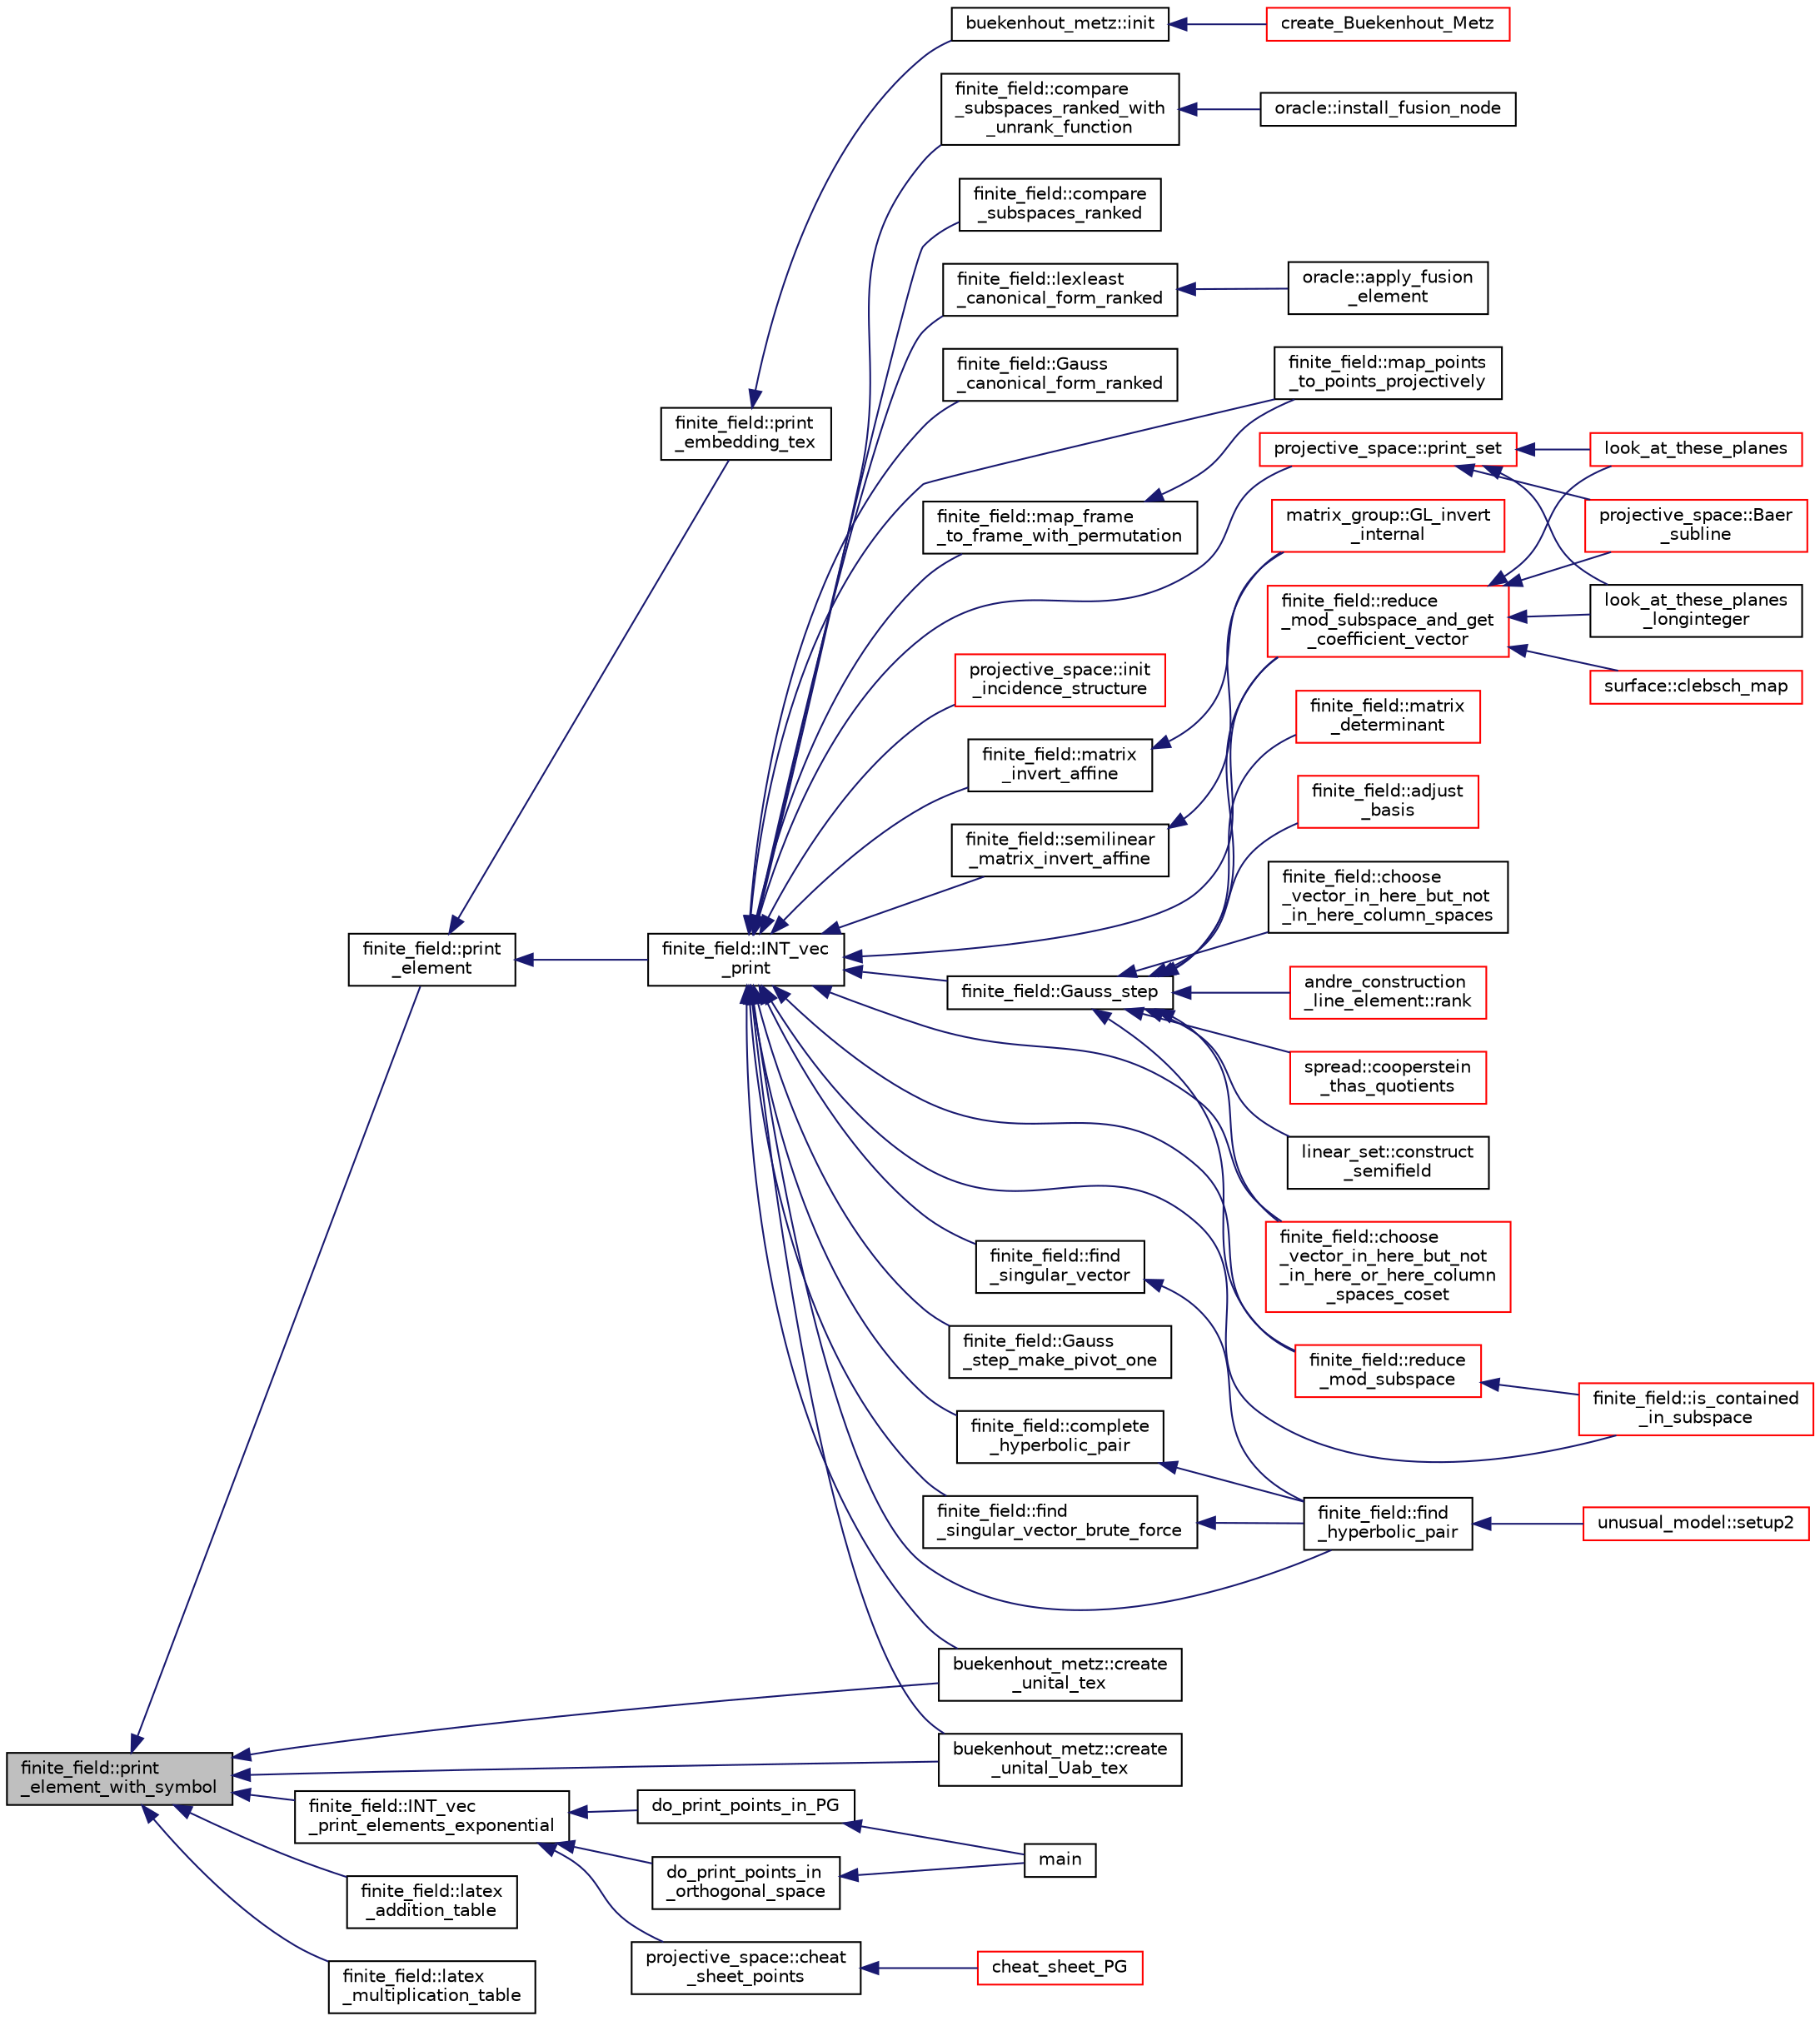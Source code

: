 digraph "finite_field::print_element_with_symbol"
{
  edge [fontname="Helvetica",fontsize="10",labelfontname="Helvetica",labelfontsize="10"];
  node [fontname="Helvetica",fontsize="10",shape=record];
  rankdir="LR";
  Node15960 [label="finite_field::print\l_element_with_symbol",height=0.2,width=0.4,color="black", fillcolor="grey75", style="filled", fontcolor="black"];
  Node15960 -> Node15961 [dir="back",color="midnightblue",fontsize="10",style="solid",fontname="Helvetica"];
  Node15961 [label="finite_field::print\l_element",height=0.2,width=0.4,color="black", fillcolor="white", style="filled",URL="$df/d5a/classfinite__field.html#ab7d1f59c043d7696b8b47c92d0fedad5"];
  Node15961 -> Node15962 [dir="back",color="midnightblue",fontsize="10",style="solid",fontname="Helvetica"];
  Node15962 [label="finite_field::print\l_embedding_tex",height=0.2,width=0.4,color="black", fillcolor="white", style="filled",URL="$df/d5a/classfinite__field.html#add368646c7d9f72fab0910e6328f4afd"];
  Node15962 -> Node15963 [dir="back",color="midnightblue",fontsize="10",style="solid",fontname="Helvetica"];
  Node15963 [label="buekenhout_metz::init",height=0.2,width=0.4,color="black", fillcolor="white", style="filled",URL="$d8/d98/classbuekenhout__metz.html#a9a784ac5ef293953fbf1c53419c6d02b"];
  Node15963 -> Node15964 [dir="back",color="midnightblue",fontsize="10",style="solid",fontname="Helvetica"];
  Node15964 [label="create_Buekenhout_Metz",height=0.2,width=0.4,color="red", fillcolor="white", style="filled",URL="$df/d74/tl__geometry_8h.html#a78309855776389326c2be56b2c5c1f0c"];
  Node15961 -> Node15966 [dir="back",color="midnightblue",fontsize="10",style="solid",fontname="Helvetica"];
  Node15966 [label="finite_field::INT_vec\l_print",height=0.2,width=0.4,color="black", fillcolor="white", style="filled",URL="$df/d5a/classfinite__field.html#a9c33a61dedc197e37b014b6f8dc07f06"];
  Node15966 -> Node15967 [dir="back",color="midnightblue",fontsize="10",style="solid",fontname="Helvetica"];
  Node15967 [label="finite_field::semilinear\l_matrix_invert_affine",height=0.2,width=0.4,color="black", fillcolor="white", style="filled",URL="$df/d5a/classfinite__field.html#a23db70e745bf22d230da684440e1fc59"];
  Node15967 -> Node15968 [dir="back",color="midnightblue",fontsize="10",style="solid",fontname="Helvetica"];
  Node15968 [label="matrix_group::GL_invert\l_internal",height=0.2,width=0.4,color="red", fillcolor="white", style="filled",URL="$d3/ded/classmatrix__group.html#ab2b9f8046dee535722e07a92ec3ab0b6"];
  Node15966 -> Node16287 [dir="back",color="midnightblue",fontsize="10",style="solid",fontname="Helvetica"];
  Node16287 [label="finite_field::matrix\l_invert_affine",height=0.2,width=0.4,color="black", fillcolor="white", style="filled",URL="$df/d5a/classfinite__field.html#a716c202ca9fcee1911e330f4a5bdba38"];
  Node16287 -> Node15968 [dir="back",color="midnightblue",fontsize="10",style="solid",fontname="Helvetica"];
  Node15966 -> Node16288 [dir="back",color="midnightblue",fontsize="10",style="solid",fontname="Helvetica"];
  Node16288 [label="finite_field::Gauss_step",height=0.2,width=0.4,color="black", fillcolor="white", style="filled",URL="$df/d5a/classfinite__field.html#a888228cd0bdf000bd4d44cf4d1ad62ce"];
  Node16288 -> Node16289 [dir="back",color="midnightblue",fontsize="10",style="solid",fontname="Helvetica"];
  Node16289 [label="linear_set::construct\l_semifield",height=0.2,width=0.4,color="black", fillcolor="white", style="filled",URL="$dd/d86/classlinear__set.html#ab54b164771526ae8d687751aa2d1a9ce"];
  Node16288 -> Node16290 [dir="back",color="midnightblue",fontsize="10",style="solid",fontname="Helvetica"];
  Node16290 [label="finite_field::matrix\l_determinant",height=0.2,width=0.4,color="red", fillcolor="white", style="filled",URL="$df/d5a/classfinite__field.html#abeeee303bfbc054f2dcac4981ecab9ce"];
  Node16288 -> Node16295 [dir="back",color="midnightblue",fontsize="10",style="solid",fontname="Helvetica"];
  Node16295 [label="finite_field::reduce\l_mod_subspace_and_get\l_coefficient_vector",height=0.2,width=0.4,color="red", fillcolor="white", style="filled",URL="$df/d5a/classfinite__field.html#a544f968b15eb1f702097f41e01db256a"];
  Node16295 -> Node16296 [dir="back",color="midnightblue",fontsize="10",style="solid",fontname="Helvetica"];
  Node16296 [label="look_at_these_planes\l_longinteger",height=0.2,width=0.4,color="black", fillcolor="white", style="filled",URL="$da/d90/analyze_8_c.html#ae230005122bb89f7409f5937134b73bf"];
  Node16295 -> Node16297 [dir="back",color="midnightblue",fontsize="10",style="solid",fontname="Helvetica"];
  Node16297 [label="look_at_these_planes",height=0.2,width=0.4,color="red", fillcolor="white", style="filled",URL="$da/d90/analyze_8_c.html#ad8b441870dbb818ee03042aa51a3cd09"];
  Node16295 -> Node16301 [dir="back",color="midnightblue",fontsize="10",style="solid",fontname="Helvetica"];
  Node16301 [label="projective_space::Baer\l_subline",height=0.2,width=0.4,color="red", fillcolor="white", style="filled",URL="$d2/d17/classprojective__space.html#a7a49e87d5fede7d6264dccca3aa3b8fa"];
  Node16295 -> Node16306 [dir="back",color="midnightblue",fontsize="10",style="solid",fontname="Helvetica"];
  Node16306 [label="surface::clebsch_map",height=0.2,width=0.4,color="red", fillcolor="white", style="filled",URL="$d5/d88/classsurface.html#ab69c3741436f4346b54e86e5d65118ca"];
  Node16288 -> Node16308 [dir="back",color="midnightblue",fontsize="10",style="solid",fontname="Helvetica"];
  Node16308 [label="finite_field::reduce\l_mod_subspace",height=0.2,width=0.4,color="red", fillcolor="white", style="filled",URL="$df/d5a/classfinite__field.html#a58c58854e54819ab1f3b1df2a12423ad"];
  Node16308 -> Node16309 [dir="back",color="midnightblue",fontsize="10",style="solid",fontname="Helvetica"];
  Node16309 [label="finite_field::is_contained\l_in_subspace",height=0.2,width=0.4,color="red", fillcolor="white", style="filled",URL="$df/d5a/classfinite__field.html#a21d04fc4ddc2f03fb3401656f14abb72"];
  Node16288 -> Node16354 [dir="back",color="midnightblue",fontsize="10",style="solid",fontname="Helvetica"];
  Node16354 [label="finite_field::adjust\l_basis",height=0.2,width=0.4,color="red", fillcolor="white", style="filled",URL="$df/d5a/classfinite__field.html#a0c88772c704cf766ce8b758ab6cc1886"];
  Node16288 -> Node16355 [dir="back",color="midnightblue",fontsize="10",style="solid",fontname="Helvetica"];
  Node16355 [label="finite_field::choose\l_vector_in_here_but_not\l_in_here_column_spaces",height=0.2,width=0.4,color="black", fillcolor="white", style="filled",URL="$df/d5a/classfinite__field.html#adf1923d761b85aa159ebadb9cce64fea"];
  Node16288 -> Node16356 [dir="back",color="midnightblue",fontsize="10",style="solid",fontname="Helvetica"];
  Node16356 [label="finite_field::choose\l_vector_in_here_but_not\l_in_here_or_here_column\l_spaces_coset",height=0.2,width=0.4,color="red", fillcolor="white", style="filled",URL="$df/d5a/classfinite__field.html#abc76e2467c736517b652ca6eb8e1bb83"];
  Node16288 -> Node16358 [dir="back",color="midnightblue",fontsize="10",style="solid",fontname="Helvetica"];
  Node16358 [label="andre_construction\l_line_element::rank",height=0.2,width=0.4,color="red", fillcolor="white", style="filled",URL="$d6/de0/classandre__construction__line__element.html#ab2920079fa51c95a3e245a7f1a70ae66"];
  Node16288 -> Node16361 [dir="back",color="midnightblue",fontsize="10",style="solid",fontname="Helvetica"];
  Node16361 [label="spread::cooperstein\l_thas_quotients",height=0.2,width=0.4,color="red", fillcolor="white", style="filled",URL="$da/dc1/classspread.html#abba98e1f22f9a1a00823774307f29bef"];
  Node15966 -> Node16363 [dir="back",color="midnightblue",fontsize="10",style="solid",fontname="Helvetica"];
  Node16363 [label="finite_field::Gauss\l_step_make_pivot_one",height=0.2,width=0.4,color="black", fillcolor="white", style="filled",URL="$df/d5a/classfinite__field.html#aaf3ee66b0067f4d139c5d19765eaf6c9"];
  Node15966 -> Node16364 [dir="back",color="midnightblue",fontsize="10",style="solid",fontname="Helvetica"];
  Node16364 [label="finite_field::find\l_singular_vector_brute_force",height=0.2,width=0.4,color="black", fillcolor="white", style="filled",URL="$df/d5a/classfinite__field.html#ae581b6b9280e56e629f56b7061ea976e"];
  Node16364 -> Node16365 [dir="back",color="midnightblue",fontsize="10",style="solid",fontname="Helvetica"];
  Node16365 [label="finite_field::find\l_hyperbolic_pair",height=0.2,width=0.4,color="black", fillcolor="white", style="filled",URL="$df/d5a/classfinite__field.html#a8702546f7248a1721647e856c6e153a2"];
  Node16365 -> Node16366 [dir="back",color="midnightblue",fontsize="10",style="solid",fontname="Helvetica"];
  Node16366 [label="unusual_model::setup2",height=0.2,width=0.4,color="red", fillcolor="white", style="filled",URL="$dc/d50/classunusual__model.html#a00f7da705c24f863338828447abf7aae"];
  Node15966 -> Node16373 [dir="back",color="midnightblue",fontsize="10",style="solid",fontname="Helvetica"];
  Node16373 [label="finite_field::find\l_singular_vector",height=0.2,width=0.4,color="black", fillcolor="white", style="filled",URL="$df/d5a/classfinite__field.html#a71d9d2adde5b7dc94ccdd2b38baaca53"];
  Node16373 -> Node16365 [dir="back",color="midnightblue",fontsize="10",style="solid",fontname="Helvetica"];
  Node15966 -> Node16374 [dir="back",color="midnightblue",fontsize="10",style="solid",fontname="Helvetica"];
  Node16374 [label="finite_field::complete\l_hyperbolic_pair",height=0.2,width=0.4,color="black", fillcolor="white", style="filled",URL="$df/d5a/classfinite__field.html#a61c730d58251ae87102c16137053578f"];
  Node16374 -> Node16365 [dir="back",color="midnightblue",fontsize="10",style="solid",fontname="Helvetica"];
  Node15966 -> Node16365 [dir="back",color="midnightblue",fontsize="10",style="solid",fontname="Helvetica"];
  Node15966 -> Node16375 [dir="back",color="midnightblue",fontsize="10",style="solid",fontname="Helvetica"];
  Node16375 [label="finite_field::compare\l_subspaces_ranked",height=0.2,width=0.4,color="black", fillcolor="white", style="filled",URL="$df/d5a/classfinite__field.html#afa75b644f7925a53d6943788ee30b9cd"];
  Node15966 -> Node16376 [dir="back",color="midnightblue",fontsize="10",style="solid",fontname="Helvetica"];
  Node16376 [label="finite_field::compare\l_subspaces_ranked_with\l_unrank_function",height=0.2,width=0.4,color="black", fillcolor="white", style="filled",URL="$df/d5a/classfinite__field.html#a081fbd0558d32f8258e086c62f6ca1c5"];
  Node16376 -> Node16377 [dir="back",color="midnightblue",fontsize="10",style="solid",fontname="Helvetica"];
  Node16377 [label="oracle::install_fusion_node",height=0.2,width=0.4,color="black", fillcolor="white", style="filled",URL="$d7/da7/classoracle.html#a8375f717ccaea657f03f4d03fa68a9a2"];
  Node15966 -> Node16378 [dir="back",color="midnightblue",fontsize="10",style="solid",fontname="Helvetica"];
  Node16378 [label="finite_field::Gauss\l_canonical_form_ranked",height=0.2,width=0.4,color="black", fillcolor="white", style="filled",URL="$df/d5a/classfinite__field.html#a029a33b16ccf7b6f95bb5691ca71dc47"];
  Node15966 -> Node16379 [dir="back",color="midnightblue",fontsize="10",style="solid",fontname="Helvetica"];
  Node16379 [label="finite_field::lexleast\l_canonical_form_ranked",height=0.2,width=0.4,color="black", fillcolor="white", style="filled",URL="$df/d5a/classfinite__field.html#ab8e13483ea5f9f7350c6aa799a169901"];
  Node16379 -> Node16334 [dir="back",color="midnightblue",fontsize="10",style="solid",fontname="Helvetica"];
  Node16334 [label="oracle::apply_fusion\l_element",height=0.2,width=0.4,color="black", fillcolor="white", style="filled",URL="$d7/da7/classoracle.html#a934dc7bfa4c5ad2086ce7c63de5ba536"];
  Node15966 -> Node16295 [dir="back",color="midnightblue",fontsize="10",style="solid",fontname="Helvetica"];
  Node15966 -> Node16308 [dir="back",color="midnightblue",fontsize="10",style="solid",fontname="Helvetica"];
  Node15966 -> Node16309 [dir="back",color="midnightblue",fontsize="10",style="solid",fontname="Helvetica"];
  Node15966 -> Node16356 [dir="back",color="midnightblue",fontsize="10",style="solid",fontname="Helvetica"];
  Node15966 -> Node16380 [dir="back",color="midnightblue",fontsize="10",style="solid",fontname="Helvetica"];
  Node16380 [label="finite_field::map_frame\l_to_frame_with_permutation",height=0.2,width=0.4,color="black", fillcolor="white", style="filled",URL="$df/d5a/classfinite__field.html#a6b6142cf5491507d40fa0b6c3a837b81"];
  Node16380 -> Node16381 [dir="back",color="midnightblue",fontsize="10",style="solid",fontname="Helvetica"];
  Node16381 [label="finite_field::map_points\l_to_points_projectively",height=0.2,width=0.4,color="black", fillcolor="white", style="filled",URL="$df/d5a/classfinite__field.html#a6ebf38250033b090baa12391d9a9cd98"];
  Node15966 -> Node16381 [dir="back",color="midnightblue",fontsize="10",style="solid",fontname="Helvetica"];
  Node15966 -> Node16382 [dir="back",color="midnightblue",fontsize="10",style="solid",fontname="Helvetica"];
  Node16382 [label="buekenhout_metz::create\l_unital_tex",height=0.2,width=0.4,color="black", fillcolor="white", style="filled",URL="$d8/d98/classbuekenhout__metz.html#a6c44e4063100cf3255f2e67326a33934"];
  Node15966 -> Node16383 [dir="back",color="midnightblue",fontsize="10",style="solid",fontname="Helvetica"];
  Node16383 [label="buekenhout_metz::create\l_unital_Uab_tex",height=0.2,width=0.4,color="black", fillcolor="white", style="filled",URL="$d8/d98/classbuekenhout__metz.html#aa293e5c9781709f5bfcd4185481eced5"];
  Node15966 -> Node16384 [dir="back",color="midnightblue",fontsize="10",style="solid",fontname="Helvetica"];
  Node16384 [label="projective_space::init\l_incidence_structure",height=0.2,width=0.4,color="red", fillcolor="white", style="filled",URL="$d2/d17/classprojective__space.html#a1e59490325e045cc52674a3706780aed"];
  Node15966 -> Node16447 [dir="back",color="midnightblue",fontsize="10",style="solid",fontname="Helvetica"];
  Node16447 [label="projective_space::print_set",height=0.2,width=0.4,color="red", fillcolor="white", style="filled",URL="$d2/d17/classprojective__space.html#aebfbb6d02bd979dc902c65a1d826b7f8"];
  Node16447 -> Node16296 [dir="back",color="midnightblue",fontsize="10",style="solid",fontname="Helvetica"];
  Node16447 -> Node16297 [dir="back",color="midnightblue",fontsize="10",style="solid",fontname="Helvetica"];
  Node16447 -> Node16301 [dir="back",color="midnightblue",fontsize="10",style="solid",fontname="Helvetica"];
  Node15960 -> Node16453 [dir="back",color="midnightblue",fontsize="10",style="solid",fontname="Helvetica"];
  Node16453 [label="finite_field::INT_vec\l_print_elements_exponential",height=0.2,width=0.4,color="black", fillcolor="white", style="filled",URL="$df/d5a/classfinite__field.html#acbb6173b937e7edb422259f615909405"];
  Node16453 -> Node16430 [dir="back",color="midnightblue",fontsize="10",style="solid",fontname="Helvetica"];
  Node16430 [label="do_print_points_in_PG",height=0.2,width=0.4,color="black", fillcolor="white", style="filled",URL="$d4/d67/geometry_8h.html#a1f9d5f6be1a33eea7339c4e8ada45fef"];
  Node16430 -> Node15983 [dir="back",color="midnightblue",fontsize="10",style="solid",fontname="Helvetica"];
  Node15983 [label="main",height=0.2,width=0.4,color="black", fillcolor="white", style="filled",URL="$d0/d2f/process_8_c.html#a3c04138a5bfe5d72780bb7e82a18e627"];
  Node16453 -> Node16454 [dir="back",color="midnightblue",fontsize="10",style="solid",fontname="Helvetica"];
  Node16454 [label="do_print_points_in\l_orthogonal_space",height=0.2,width=0.4,color="black", fillcolor="white", style="filled",URL="$d4/d67/geometry_8h.html#ad99ca45c73f89c9931450224e5ee4c30"];
  Node16454 -> Node15983 [dir="back",color="midnightblue",fontsize="10",style="solid",fontname="Helvetica"];
  Node16453 -> Node16455 [dir="back",color="midnightblue",fontsize="10",style="solid",fontname="Helvetica"];
  Node16455 [label="projective_space::cheat\l_sheet_points",height=0.2,width=0.4,color="black", fillcolor="white", style="filled",URL="$d2/d17/classprojective__space.html#afad07ce0528c10014933e72daf13a9fc"];
  Node16455 -> Node16396 [dir="back",color="midnightblue",fontsize="10",style="solid",fontname="Helvetica"];
  Node16396 [label="cheat_sheet_PG",height=0.2,width=0.4,color="red", fillcolor="white", style="filled",URL="$d6/dd8/cheat__sheet___p_g_8_c.html#a11692793a59b9f0d2f21395f5609783d"];
  Node15960 -> Node16456 [dir="back",color="midnightblue",fontsize="10",style="solid",fontname="Helvetica"];
  Node16456 [label="finite_field::latex\l_addition_table",height=0.2,width=0.4,color="black", fillcolor="white", style="filled",URL="$df/d5a/classfinite__field.html#a4487b3df0993aeda7451e30d21aa2f57"];
  Node15960 -> Node16457 [dir="back",color="midnightblue",fontsize="10",style="solid",fontname="Helvetica"];
  Node16457 [label="finite_field::latex\l_multiplication_table",height=0.2,width=0.4,color="black", fillcolor="white", style="filled",URL="$df/d5a/classfinite__field.html#a1d35a34d25d5d38a60f67ae7e5dbb4c7"];
  Node15960 -> Node16382 [dir="back",color="midnightblue",fontsize="10",style="solid",fontname="Helvetica"];
  Node15960 -> Node16383 [dir="back",color="midnightblue",fontsize="10",style="solid",fontname="Helvetica"];
}
